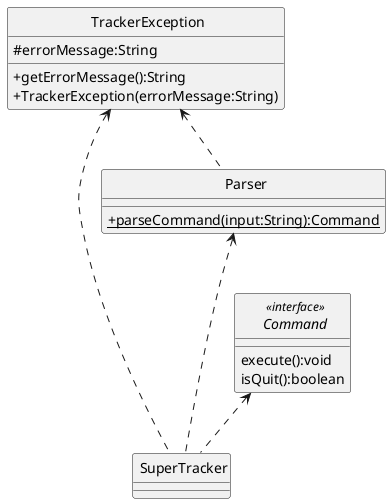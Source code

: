 
@startuml
skinparam classAttributeIconSize 0
skinparam CircledCharacterFontSize 0
skinparam CircledCharacterRadius 0

class SuperTracker
class Parser
class TrackerException
interface Command

Parser <... SuperTracker
Command <.. SuperTracker
TrackerException <.. SuperTracker
TrackerException <.. Parser

interface Command <<interface>> {
    execute():void
    isQuit():boolean
}

class TrackerException {
    #errorMessage:String
    +getErrorMessage():String
    +TrackerException(errorMessage:String)
}

class Parser {
    {static}+parseCommand(input:String):Command
}

@enduml

@startuml
hide footbox
actor User as User
participant "SuperTracker" as SuperTracker <<class>> #f5e3a9
participant "Parser" as Parser <<class>> #cbf7f4

User -> SuperTracker : userInput
SuperTracker -> Parser : parseCommand(userInput)
activate Parser #cbf7f4

alt Valid command word
    Parser -> Parser : getPatternMatcher(regex, userInput, paramFlags)
    activate Parser #a9dff5
    Parser --> Parser : commandToExecute
    deactivate Parser
    Parser --> SuperTracker : commandToExecute
else Invalid command word
    Parser --> SuperTracker : InvalidCommand
    deactivate Parser
end

SuperTracker --> User : Output

@enduml